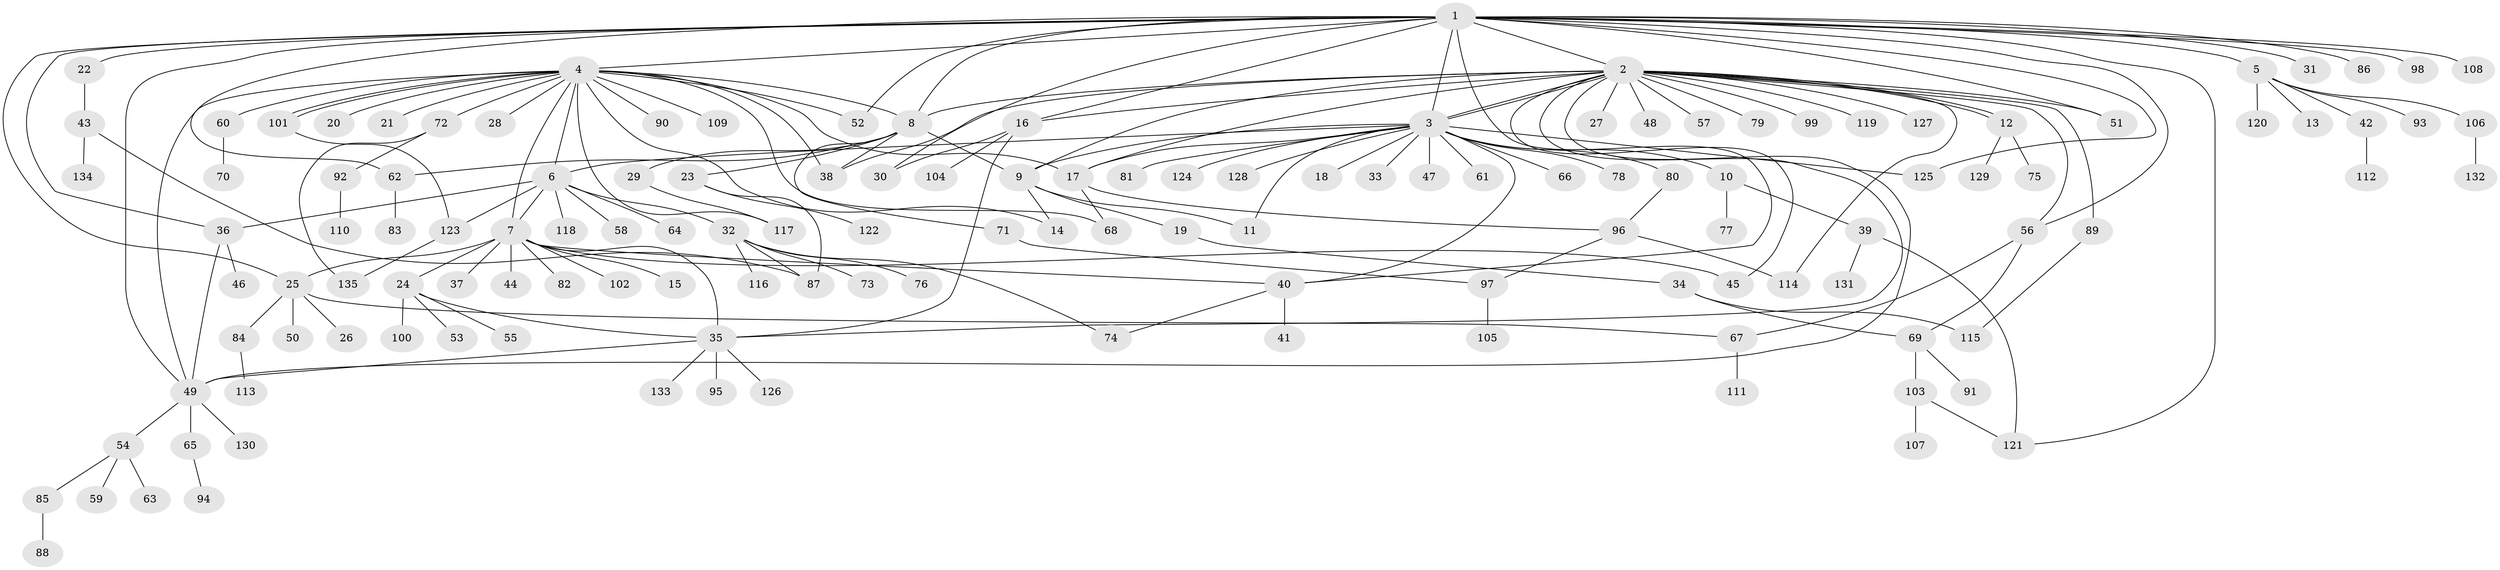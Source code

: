 // Generated by graph-tools (version 1.1) at 2025/47/03/09/25 04:47:51]
// undirected, 135 vertices, 184 edges
graph export_dot {
graph [start="1"]
  node [color=gray90,style=filled];
  1;
  2;
  3;
  4;
  5;
  6;
  7;
  8;
  9;
  10;
  11;
  12;
  13;
  14;
  15;
  16;
  17;
  18;
  19;
  20;
  21;
  22;
  23;
  24;
  25;
  26;
  27;
  28;
  29;
  30;
  31;
  32;
  33;
  34;
  35;
  36;
  37;
  38;
  39;
  40;
  41;
  42;
  43;
  44;
  45;
  46;
  47;
  48;
  49;
  50;
  51;
  52;
  53;
  54;
  55;
  56;
  57;
  58;
  59;
  60;
  61;
  62;
  63;
  64;
  65;
  66;
  67;
  68;
  69;
  70;
  71;
  72;
  73;
  74;
  75;
  76;
  77;
  78;
  79;
  80;
  81;
  82;
  83;
  84;
  85;
  86;
  87;
  88;
  89;
  90;
  91;
  92;
  93;
  94;
  95;
  96;
  97;
  98;
  99;
  100;
  101;
  102;
  103;
  104;
  105;
  106;
  107;
  108;
  109;
  110;
  111;
  112;
  113;
  114;
  115;
  116;
  117;
  118;
  119;
  120;
  121;
  122;
  123;
  124;
  125;
  126;
  127;
  128;
  129;
  130;
  131;
  132;
  133;
  134;
  135;
  1 -- 2;
  1 -- 3;
  1 -- 4;
  1 -- 5;
  1 -- 8;
  1 -- 16;
  1 -- 22;
  1 -- 25;
  1 -- 30;
  1 -- 31;
  1 -- 36;
  1 -- 40;
  1 -- 49;
  1 -- 51;
  1 -- 52;
  1 -- 56;
  1 -- 62;
  1 -- 86;
  1 -- 98;
  1 -- 108;
  1 -- 121;
  1 -- 125;
  2 -- 3;
  2 -- 3;
  2 -- 8;
  2 -- 9;
  2 -- 12;
  2 -- 12;
  2 -- 16;
  2 -- 17;
  2 -- 27;
  2 -- 35;
  2 -- 38;
  2 -- 45;
  2 -- 48;
  2 -- 49;
  2 -- 51;
  2 -- 56;
  2 -- 57;
  2 -- 79;
  2 -- 89;
  2 -- 99;
  2 -- 114;
  2 -- 119;
  2 -- 127;
  3 -- 6;
  3 -- 9;
  3 -- 10;
  3 -- 11;
  3 -- 17;
  3 -- 18;
  3 -- 33;
  3 -- 40;
  3 -- 47;
  3 -- 61;
  3 -- 66;
  3 -- 78;
  3 -- 80;
  3 -- 81;
  3 -- 124;
  3 -- 125;
  3 -- 128;
  4 -- 6;
  4 -- 7;
  4 -- 8;
  4 -- 14;
  4 -- 17;
  4 -- 20;
  4 -- 21;
  4 -- 28;
  4 -- 38;
  4 -- 49;
  4 -- 52;
  4 -- 60;
  4 -- 68;
  4 -- 72;
  4 -- 90;
  4 -- 101;
  4 -- 101;
  4 -- 109;
  4 -- 117;
  5 -- 13;
  5 -- 42;
  5 -- 93;
  5 -- 106;
  5 -- 120;
  6 -- 7;
  6 -- 32;
  6 -- 36;
  6 -- 58;
  6 -- 64;
  6 -- 118;
  6 -- 123;
  7 -- 15;
  7 -- 24;
  7 -- 25;
  7 -- 35;
  7 -- 37;
  7 -- 40;
  7 -- 44;
  7 -- 45;
  7 -- 82;
  7 -- 102;
  8 -- 9;
  8 -- 23;
  8 -- 29;
  8 -- 38;
  8 -- 62;
  8 -- 71;
  9 -- 11;
  9 -- 14;
  9 -- 19;
  10 -- 39;
  10 -- 77;
  12 -- 75;
  12 -- 129;
  16 -- 30;
  16 -- 35;
  16 -- 104;
  17 -- 68;
  17 -- 96;
  19 -- 34;
  22 -- 43;
  23 -- 87;
  23 -- 122;
  24 -- 35;
  24 -- 53;
  24 -- 55;
  24 -- 100;
  25 -- 26;
  25 -- 50;
  25 -- 67;
  25 -- 84;
  29 -- 117;
  32 -- 73;
  32 -- 74;
  32 -- 76;
  32 -- 87;
  32 -- 116;
  34 -- 69;
  34 -- 115;
  35 -- 49;
  35 -- 95;
  35 -- 126;
  35 -- 133;
  36 -- 46;
  36 -- 49;
  39 -- 121;
  39 -- 131;
  40 -- 41;
  40 -- 74;
  42 -- 112;
  43 -- 87;
  43 -- 134;
  49 -- 54;
  49 -- 65;
  49 -- 130;
  54 -- 59;
  54 -- 63;
  54 -- 85;
  56 -- 67;
  56 -- 69;
  60 -- 70;
  62 -- 83;
  65 -- 94;
  67 -- 111;
  69 -- 91;
  69 -- 103;
  71 -- 97;
  72 -- 92;
  72 -- 135;
  80 -- 96;
  84 -- 113;
  85 -- 88;
  89 -- 115;
  92 -- 110;
  96 -- 97;
  96 -- 114;
  97 -- 105;
  101 -- 123;
  103 -- 107;
  103 -- 121;
  106 -- 132;
  123 -- 135;
}
